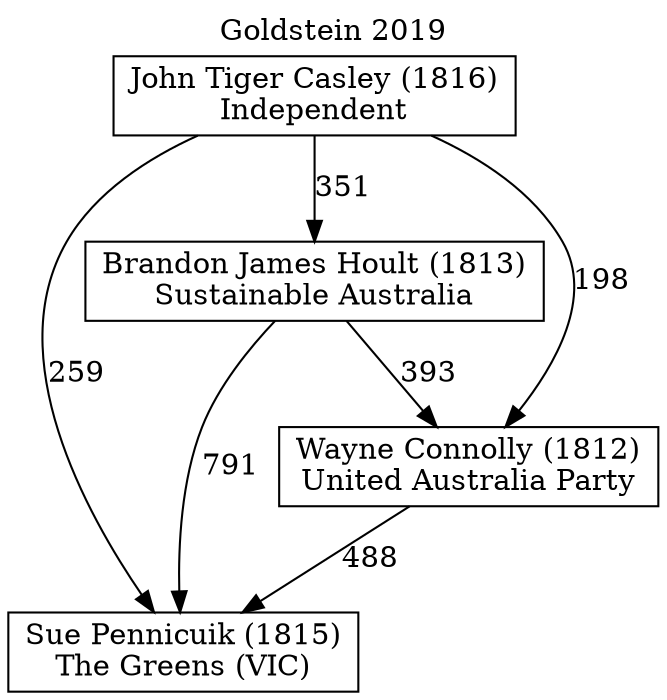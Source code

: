 // House preference flow
digraph "Sue Pennicuik (1815)_Goldstein_2019" {
	graph [label="Goldstein 2019" labelloc=t mclimit=10]
	node [shape=box]
	"Brandon James Hoult (1813)" [label="Brandon James Hoult (1813)
Sustainable Australia"]
	"John Tiger Casley (1816)" [label="John Tiger Casley (1816)
Independent"]
	"Sue Pennicuik (1815)" [label="Sue Pennicuik (1815)
The Greens (VIC)"]
	"Wayne Connolly (1812)" [label="Wayne Connolly (1812)
United Australia Party"]
	"Brandon James Hoult (1813)" -> "Sue Pennicuik (1815)" [label=791]
	"Brandon James Hoult (1813)" -> "Wayne Connolly (1812)" [label=393]
	"John Tiger Casley (1816)" -> "Brandon James Hoult (1813)" [label=351]
	"John Tiger Casley (1816)" -> "Sue Pennicuik (1815)" [label=259]
	"John Tiger Casley (1816)" -> "Wayne Connolly (1812)" [label=198]
	"Wayne Connolly (1812)" -> "Sue Pennicuik (1815)" [label=488]
}
